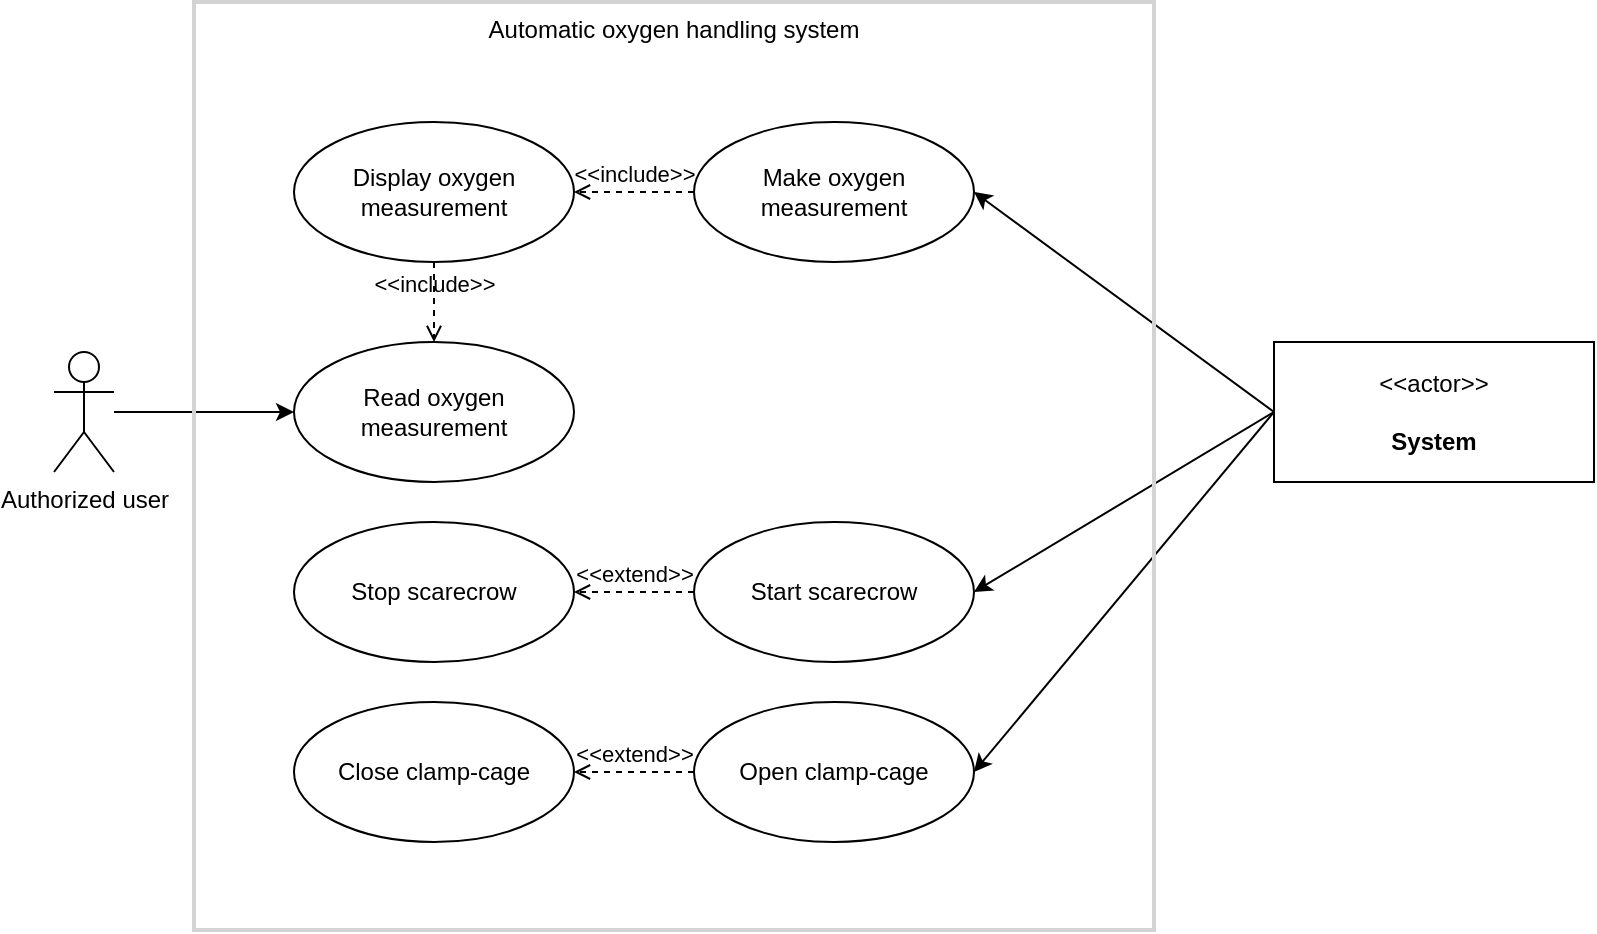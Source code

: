 <mxfile version="22.0.3" type="device">
  <diagram name="Page-1" id="4Z055IPC1y57XIXENwgF">
    <mxGraphModel dx="1418" dy="827" grid="1" gridSize="10" guides="1" tooltips="1" connect="1" arrows="1" fold="1" page="1" pageScale="1" pageWidth="1169" pageHeight="827" math="0" shadow="0">
      <root>
        <mxCell id="0" />
        <mxCell id="1" parent="0" />
        <mxCell id="EhmYoZp7zKy8JZ5UCbE3-11" style="rounded=0;orthogonalLoop=1;jettySize=auto;html=1;entryX=0;entryY=0.5;entryDx=0;entryDy=0;" edge="1" parent="1" source="EhmYoZp7zKy8JZ5UCbE3-1" target="EhmYoZp7zKy8JZ5UCbE3-6">
          <mxGeometry relative="1" as="geometry" />
        </mxCell>
        <mxCell id="EhmYoZp7zKy8JZ5UCbE3-1" value="Authorized user" style="shape=umlActor;html=1;verticalLabelPosition=bottom;verticalAlign=top;align=center;" vertex="1" parent="1">
          <mxGeometry x="170" y="395" width="30" height="60" as="geometry" />
        </mxCell>
        <mxCell id="EhmYoZp7zKy8JZ5UCbE3-10" style="rounded=0;orthogonalLoop=1;jettySize=auto;html=1;entryX=1;entryY=0.5;entryDx=0;entryDy=0;exitX=0;exitY=0.5;exitDx=0;exitDy=0;" edge="1" parent="1" source="EhmYoZp7zKy8JZ5UCbE3-35" target="EhmYoZp7zKy8JZ5UCbE3-5">
          <mxGeometry relative="1" as="geometry">
            <mxPoint x="760" y="315" as="sourcePoint" />
          </mxGeometry>
        </mxCell>
        <mxCell id="EhmYoZp7zKy8JZ5UCbE3-5" value="Make oxygen measurement" style="ellipse;whiteSpace=wrap;html=1;" vertex="1" parent="1">
          <mxGeometry x="490" y="280" width="140" height="70" as="geometry" />
        </mxCell>
        <mxCell id="EhmYoZp7zKy8JZ5UCbE3-6" value="Read oxygen measurement" style="ellipse;whiteSpace=wrap;html=1;" vertex="1" parent="1">
          <mxGeometry x="290" y="390" width="140" height="70" as="geometry" />
        </mxCell>
        <mxCell id="EhmYoZp7zKy8JZ5UCbE3-7" value="Start scarecrow" style="ellipse;whiteSpace=wrap;html=1;" vertex="1" parent="1">
          <mxGeometry x="490" y="480" width="140" height="70" as="geometry" />
        </mxCell>
        <mxCell id="EhmYoZp7zKy8JZ5UCbE3-29" style="rounded=0;orthogonalLoop=1;jettySize=auto;html=1;exitX=0;exitY=0.5;exitDx=0;exitDy=0;entryX=1;entryY=0.5;entryDx=0;entryDy=0;" edge="1" parent="1" source="EhmYoZp7zKy8JZ5UCbE3-35" target="EhmYoZp7zKy8JZ5UCbE3-8">
          <mxGeometry relative="1" as="geometry">
            <mxPoint x="810" y="540" as="targetPoint" />
            <mxPoint x="760" y="345" as="sourcePoint" />
          </mxGeometry>
        </mxCell>
        <mxCell id="EhmYoZp7zKy8JZ5UCbE3-8" value="Open clamp-cage" style="ellipse;whiteSpace=wrap;html=1;" vertex="1" parent="1">
          <mxGeometry x="490" y="570" width="140" height="70" as="geometry" />
        </mxCell>
        <mxCell id="EhmYoZp7zKy8JZ5UCbE3-12" value="Close clamp-cage" style="ellipse;whiteSpace=wrap;html=1;" vertex="1" parent="1">
          <mxGeometry x="290" y="570" width="140" height="70" as="geometry" />
        </mxCell>
        <mxCell id="EhmYoZp7zKy8JZ5UCbE3-13" value="Display oxygen measurement" style="ellipse;whiteSpace=wrap;html=1;" vertex="1" parent="1">
          <mxGeometry x="290" y="280" width="140" height="70" as="geometry" />
        </mxCell>
        <mxCell id="EhmYoZp7zKy8JZ5UCbE3-17" value="&amp;lt;&amp;lt;include&amp;gt;&amp;gt;" style="edgeStyle=none;html=1;endArrow=open;verticalAlign=bottom;dashed=1;labelBackgroundColor=none;rounded=0;exitX=0;exitY=0.5;exitDx=0;exitDy=0;entryX=1;entryY=0.5;entryDx=0;entryDy=0;" edge="1" parent="1" source="EhmYoZp7zKy8JZ5UCbE3-5" target="EhmYoZp7zKy8JZ5UCbE3-13">
          <mxGeometry width="160" relative="1" as="geometry">
            <mxPoint x="270" y="500" as="sourcePoint" />
            <mxPoint x="430" y="500" as="targetPoint" />
          </mxGeometry>
        </mxCell>
        <mxCell id="EhmYoZp7zKy8JZ5UCbE3-20" value="Stop scarecrow" style="ellipse;whiteSpace=wrap;html=1;" vertex="1" parent="1">
          <mxGeometry x="290" y="480" width="140" height="70" as="geometry" />
        </mxCell>
        <mxCell id="EhmYoZp7zKy8JZ5UCbE3-27" value="&amp;lt;&amp;lt;extend&amp;gt;&amp;gt;" style="edgeStyle=none;html=1;endArrow=open;verticalAlign=bottom;dashed=1;labelBackgroundColor=none;rounded=0;exitX=0;exitY=0.5;exitDx=0;exitDy=0;entryX=1;entryY=0.5;entryDx=0;entryDy=0;" edge="1" parent="1" source="EhmYoZp7zKy8JZ5UCbE3-7" target="EhmYoZp7zKy8JZ5UCbE3-20">
          <mxGeometry width="160" relative="1" as="geometry">
            <mxPoint x="450" y="490" as="sourcePoint" />
            <mxPoint x="610" y="490" as="targetPoint" />
          </mxGeometry>
        </mxCell>
        <mxCell id="EhmYoZp7zKy8JZ5UCbE3-28" style="rounded=0;orthogonalLoop=1;jettySize=auto;html=1;entryX=1;entryY=0.5;entryDx=0;entryDy=0;exitX=0;exitY=0.5;exitDx=0;exitDy=0;" edge="1" parent="1" source="EhmYoZp7zKy8JZ5UCbE3-35" target="EhmYoZp7zKy8JZ5UCbE3-7">
          <mxGeometry relative="1" as="geometry">
            <mxPoint x="760" y="335.69" as="sourcePoint" />
          </mxGeometry>
        </mxCell>
        <mxCell id="EhmYoZp7zKy8JZ5UCbE3-31" value="&amp;lt;&amp;lt;include&amp;gt;&amp;gt;" style="edgeStyle=none;html=1;endArrow=open;verticalAlign=bottom;dashed=1;labelBackgroundColor=none;rounded=0;exitX=0.5;exitY=1;exitDx=0;exitDy=0;entryX=0.5;entryY=0;entryDx=0;entryDy=0;" edge="1" parent="1" source="EhmYoZp7zKy8JZ5UCbE3-13" target="EhmYoZp7zKy8JZ5UCbE3-6">
          <mxGeometry width="160" relative="1" as="geometry">
            <mxPoint x="140" y="220" as="sourcePoint" />
            <mxPoint x="420" y="400" as="targetPoint" />
          </mxGeometry>
        </mxCell>
        <mxCell id="EhmYoZp7zKy8JZ5UCbE3-33" value="Automatic oxygen handling system" style="rounded=0;whiteSpace=wrap;html=1;fillColor=none;strokeColor=#d3d3d3;strokeWidth=2;labelPosition=center;verticalLabelPosition=middle;align=center;verticalAlign=top;" vertex="1" parent="1">
          <mxGeometry x="240" y="220" width="480" height="464" as="geometry" />
        </mxCell>
        <mxCell id="EhmYoZp7zKy8JZ5UCbE3-35" value="&amp;lt;&amp;lt;actor&amp;gt;&amp;gt;&lt;br&gt;&lt;br&gt;&lt;b&gt;System&lt;br&gt;&lt;/b&gt;" style="html=1;align=center;verticalAlign=middle;dashed=0;whiteSpace=wrap;" vertex="1" parent="1">
          <mxGeometry x="780" y="390" width="160" height="70" as="geometry" />
        </mxCell>
        <mxCell id="EhmYoZp7zKy8JZ5UCbE3-41" value="&amp;lt;&amp;lt;extend&amp;gt;&amp;gt;" style="edgeStyle=none;html=1;endArrow=open;verticalAlign=bottom;dashed=1;labelBackgroundColor=none;rounded=0;exitX=0;exitY=0.5;exitDx=0;exitDy=0;entryX=1;entryY=0.5;entryDx=0;entryDy=0;" edge="1" parent="1" source="EhmYoZp7zKy8JZ5UCbE3-8" target="EhmYoZp7zKy8JZ5UCbE3-12">
          <mxGeometry width="160" relative="1" as="geometry">
            <mxPoint x="480" y="640" as="sourcePoint" />
            <mxPoint x="390" y="640" as="targetPoint" />
          </mxGeometry>
        </mxCell>
      </root>
    </mxGraphModel>
  </diagram>
</mxfile>
